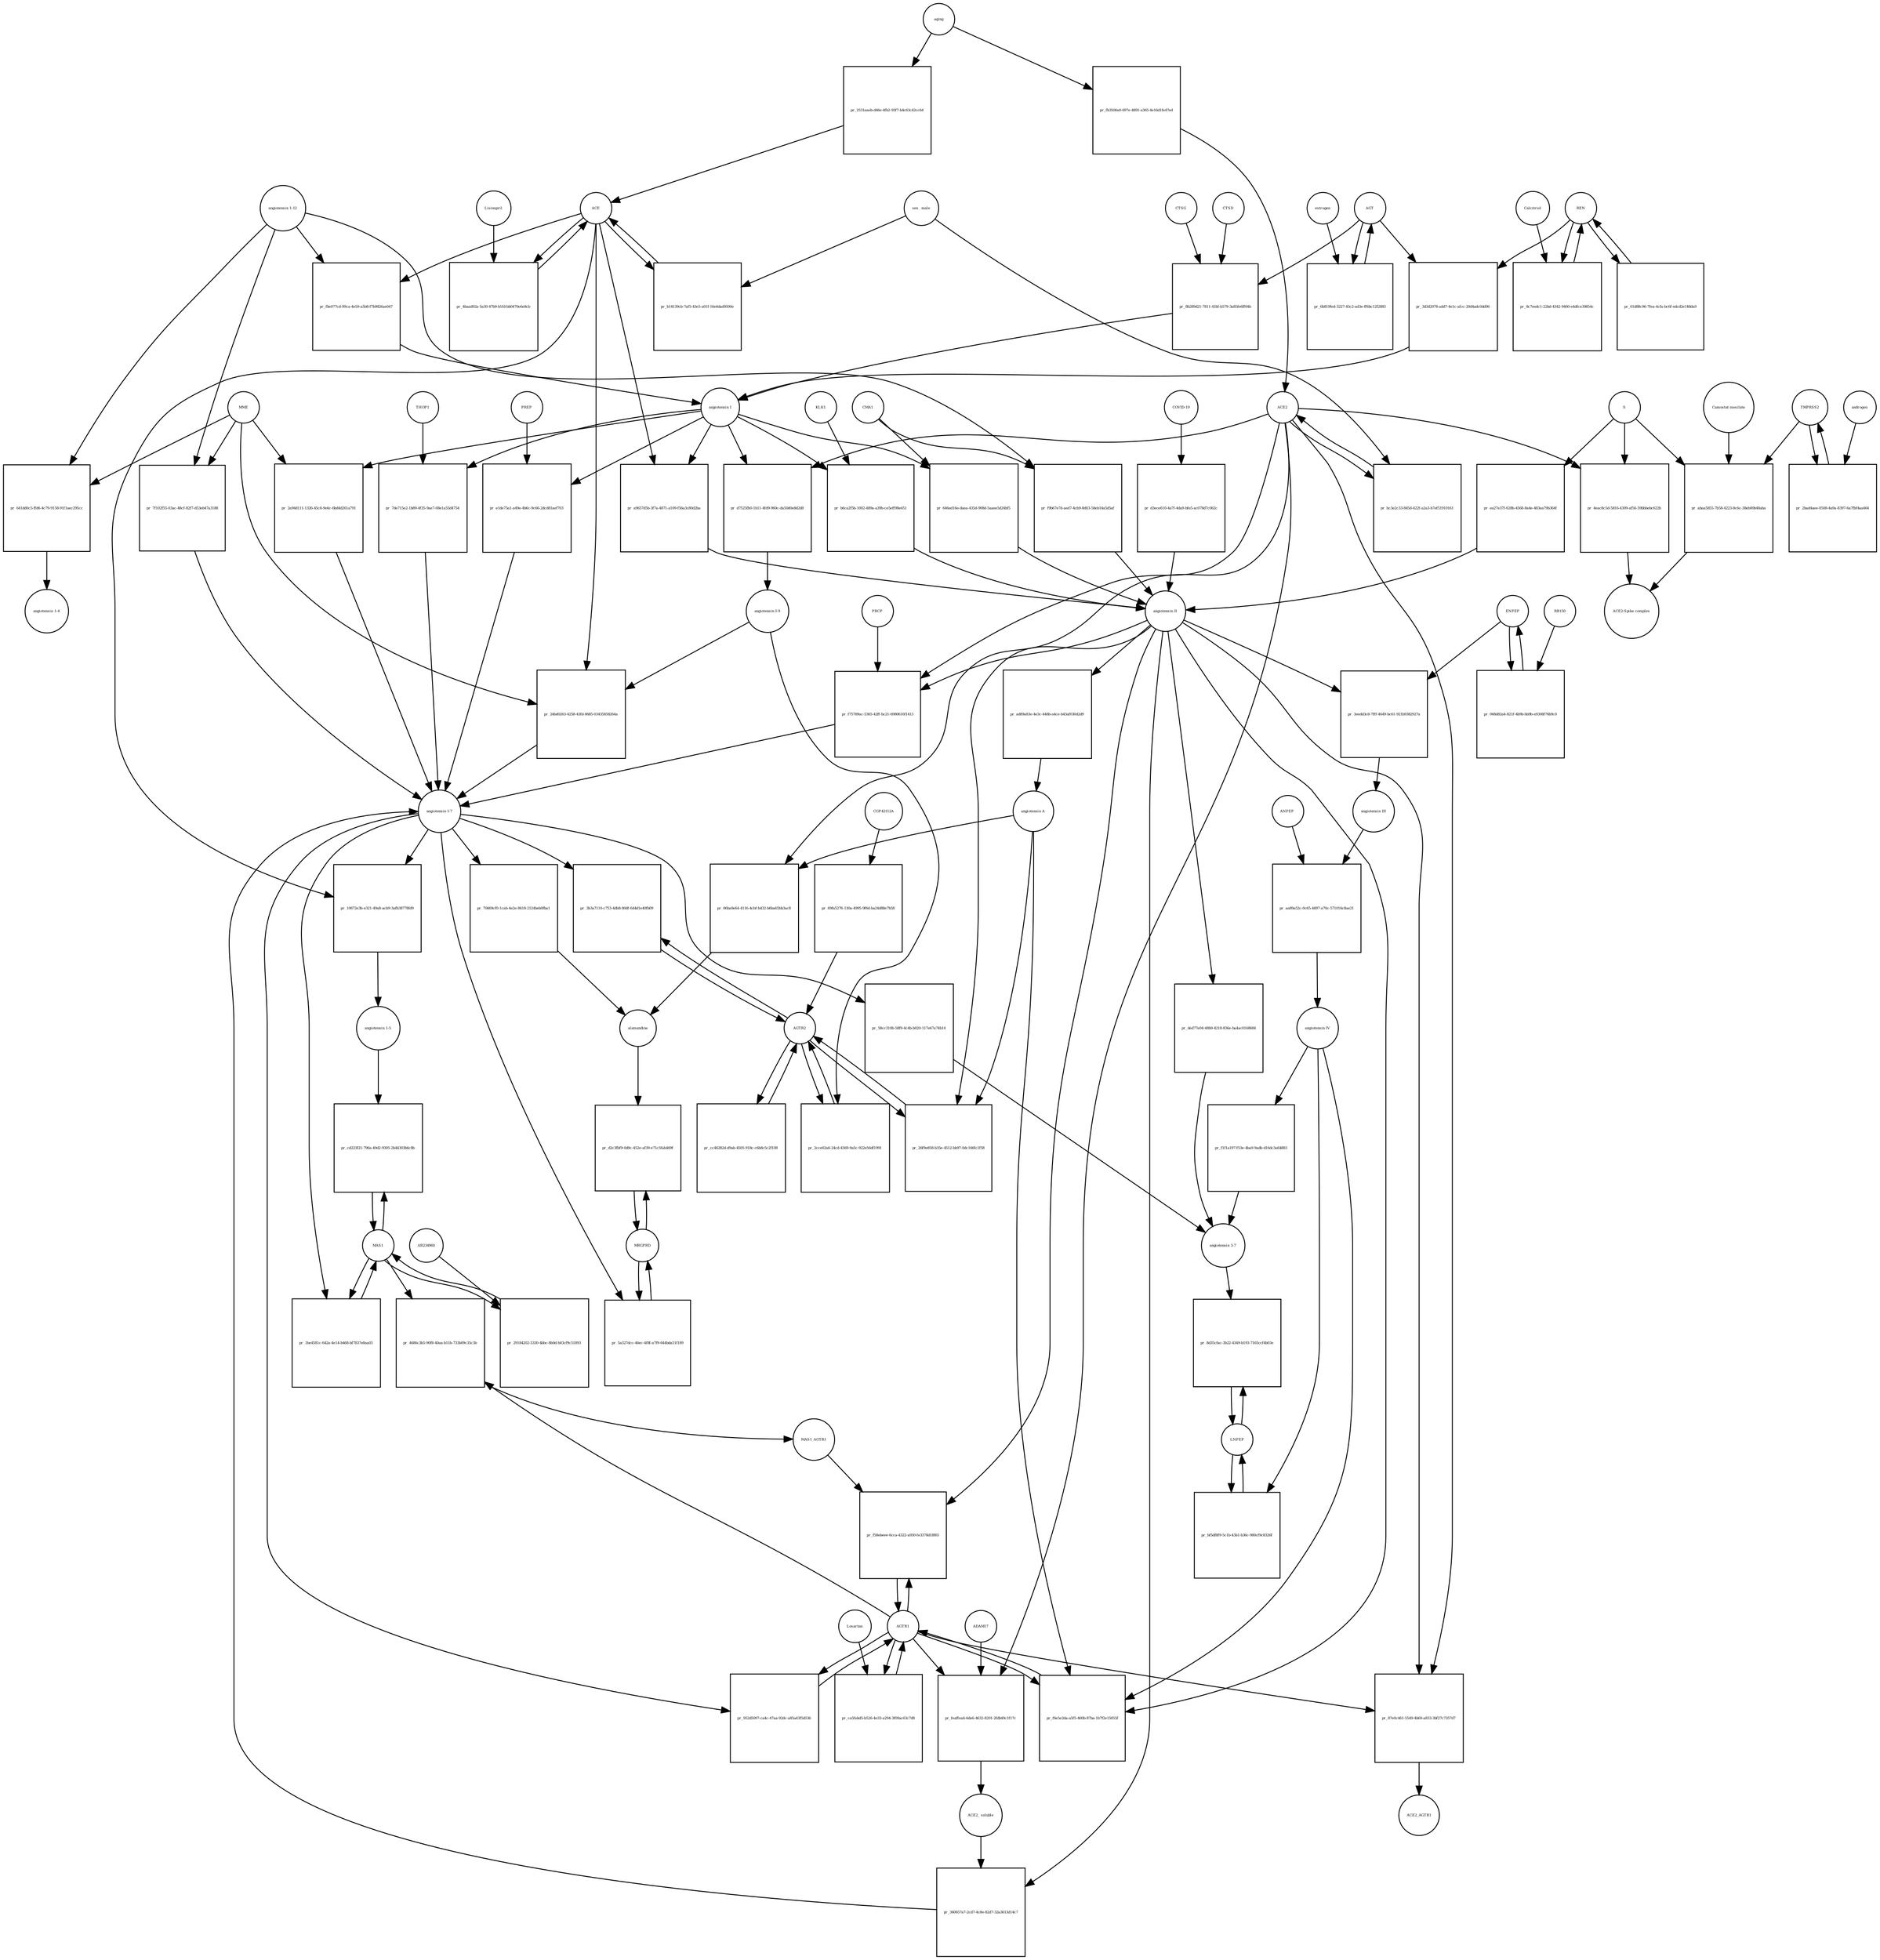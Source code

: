 strict digraph  {
"angiotensin I" [annotation="urn_miriam_obo.chebi_CHEBI%3A2718", bipartite=0, cls="simple chemical", fontsize=4, label="angiotensin I", shape=circle];
"pr_a9657d5b-3f7a-4871-a109-f56a3c80d2ba" [annotation="", bipartite=1, cls=process, fontsize=4, label="pr_a9657d5b-3f7a-4871-a109-f56a3c80d2ba", shape=square];
"angiotensin II" [annotation="urn_miriam_obo.chebi_CHEBI%3A2718", bipartite=0, cls="simple chemical", fontsize=4, label="angiotensin II", shape=circle];
ACE [annotation="urn_miriam_hgnc_HGNC%3A2707", bipartite=0, cls=macromolecule, fontsize=4, label=ACE, shape=circle];
"pr_d7525fb0-1b11-4fd9-960c-da50d0e8d2d8" [annotation="", bipartite=1, cls=process, fontsize=4, label="pr_d7525fb0-1b11-4fd9-960c-da50d0e8d2d8", shape=square];
"angiotensin I-9" [annotation="urn_miriam_obo.chebi_CHEBI%3A80128", bipartite=0, cls="simple chemical", fontsize=4, label="angiotensin I-9", shape=circle];
ACE2 [annotation="urn_miriam_hgnc_HGNC%3A13557", bipartite=0, cls=macromolecule, fontsize=4, label=ACE2, shape=circle];
"pr_24bd0263-4258-43fd-8685-03435858264a" [annotation="", bipartite=1, cls=process, fontsize=4, label="pr_24bd0263-4258-43fd-8685-03435858264a", shape=square];
"angiotensin I-7" [annotation="urn_miriam_obo.chebi_CHEBI%3A55438", bipartite=0, cls="simple chemical", fontsize=4, label="angiotensin I-7", shape=circle];
MME [annotation="urn_miriam_hgnc_HGNC%3A7154", bipartite=0, cls=macromolecule, fontsize=4, label=MME, shape=circle];
"pr_f75789ac-5365-42ff-bc21-6980616f1413" [annotation="", bipartite=1, cls=process, fontsize=4, label="pr_f75789ac-5365-42ff-bc21-6980616f1413", shape=square];
PRCP [annotation="urn_miriam_hgnc_HGNC%3A9344", bipartite=0, cls=macromolecule, fontsize=4, label=PRCP, shape=circle];
"pr_10672e3b-e321-49a8-acb9-3afb38778fd9" [annotation="", bipartite=1, cls=process, fontsize=4, label="pr_10672e3b-e321-49a8-acb9-3afb38778fd9", shape=square];
"angiotensin 1-5" [annotation="urn_miriam_obo.chebi_CHEBI%3A80129", bipartite=0, cls="simple chemical", fontsize=4, label="angiotensin 1-5", shape=circle];
REN [annotation="urn_miriam_hgnc_HGNC%3A9958", bipartite=0, cls=macromolecule, fontsize=4, label=REN, shape=circle];
"pr_8c7eedc1-22bd-4342-9460-e4dfce39854c" [annotation="", bipartite=1, cls="omitted process", fontsize=4, label="pr_8c7eedc1-22bd-4342-9460-e4dfce39854c", shape=square];
Calcitriol [annotation="urn_miriam_obo.chebi_CHEBI%3A17823", bipartite=0, cls="simple chemical", fontsize=4, label=Calcitriol, shape=circle];
AGT [annotation="urn_miriam_hgnc_HGNC%3A333", bipartite=0, cls=macromolecule, fontsize=4, label=AGT, shape=circle];
"pr_3d3d2078-add7-4e1c-afcc-20d4adc0dd96" [annotation="", bipartite=1, cls=process, fontsize=4, label="pr_3d3d2078-add7-4e1c-afcc-20d4adc0dd96", shape=square];
"pr_2a94d111-1326-45c8-9e6c-6bd4d261a791" [annotation="", bipartite=1, cls=process, fontsize=4, label="pr_2a94d111-1326-45c8-9e6c-6bd4d261a791", shape=square];
MAS1 [annotation="urn_miriam_hgnc_HGNC%3A6899", bipartite=0, cls=macromolecule, fontsize=4, label=MAS1, shape=circle];
"pr_cd223f21-796a-49d2-9305-2b44303b6c8b" [annotation="", bipartite=1, cls=process, fontsize=4, label="pr_cd223f21-796a-49d2-9305-2b44303b6c8b", shape=square];
"pr_70669cf0-1cab-4e2e-8618-2124beb0fba1" [annotation="", bipartite=1, cls=process, fontsize=4, label="pr_70669cf0-1cab-4e2e-8618-2124beb0fba1", shape=square];
alamandine [annotation="", bipartite=0, cls="simple chemical", fontsize=4, label=alamandine, shape=circle];
"pr_ad89a83e-4e3c-448b-a4ce-b43af030d2d9" [annotation="", bipartite=1, cls=process, fontsize=4, label="pr_ad89a83e-4e3c-448b-a4ce-b43af030d2d9", shape=square];
"angiotensin A" [annotation="urn_miriam_kegg.compound_C20970", bipartite=0, cls="simple chemical", fontsize=4, label="angiotensin A", shape=circle];
"pr_06ba0e64-4116-4cbf-b432-b6ba65bb3ac8" [annotation="", bipartite=1, cls=process, fontsize=4, label="pr_06ba0e64-4116-4cbf-b432-b6ba65bb3ac8", shape=square];
"pr_3eedd3c8-7fff-4649-bc61-921b9382927a" [annotation="", bipartite=1, cls=process, fontsize=4, label="pr_3eedd3c8-7fff-4649-bc61-921b9382927a", shape=square];
"angiotensin III" [annotation="urn_miriam_obo.chebi_CHEBI%3A89666", bipartite=0, cls="simple chemical", fontsize=4, label="angiotensin III", shape=circle];
ENPEP [annotation="", bipartite=0, cls=macromolecule, fontsize=4, label=ENPEP, shape=circle];
"pr_aa89a52c-0c65-4697-a70c-571016c8ae21" [annotation="", bipartite=1, cls=process, fontsize=4, label="pr_aa89a52c-0c65-4697-a70c-571016c8ae21", shape=square];
"angiotensin IV" [annotation="urn_miriam_pubmed_32333398|urn_miriam_obo.chebi_CHEBI%3A80127", bipartite=0, cls="simple chemical", fontsize=4, label="angiotensin IV", shape=circle];
"ANPEP " [annotation="urn_miriam_hgnc_HGNC%3A500", bipartite=0, cls=macromolecule, fontsize=4, label="ANPEP ", shape=circle];
CGP42112A [annotation="urn_miriam_obo.chebi_CHEBI%3A147302", bipartite=0, cls="simple chemical", fontsize=4, label=CGP42112A, shape=circle];
"pr_69fa5276-130a-4995-9f6d-ba24d88e7b58" [annotation="", bipartite=1, cls=process, fontsize=4, label="pr_69fa5276-130a-4995-9f6d-ba24d88e7b58", shape=square];
AGTR2 [annotation="urn_miriam_hgnc_HGNC%3A338", bipartite=0, cls=macromolecule, fontsize=4, label=AGTR2, shape=circle];
"pr_01d88c96-7fea-4cfa-bc6f-edcd2e148da9" [annotation="", bipartite=1, cls=process, fontsize=4, label="pr_01d88c96-7fea-4cfa-bc6f-edcd2e148da9", shape=square];
"pr_feaffea6-6de6-4632-8201-2fdb49c1f17c" [annotation="", bipartite=1, cls=process, fontsize=4, label="pr_feaffea6-6de6-4632-8201-2fdb49c1f17c", shape=square];
"ACE2_ soluble" [annotation="urn_miriam_hgnc.symbol_ACE2", bipartite=0, cls=macromolecule, fontsize=4, label="ACE2_ soluble", shape=circle];
ADAM17 [annotation="urn_miriam_hgnc_HGNC%3A195", bipartite=0, cls=macromolecule, fontsize=4, label=ADAM17, shape=circle];
AGTR1 [annotation="urn_miriam_hgnc_HGNC%3A336", bipartite=0, cls=macromolecule, fontsize=4, label=AGTR1, shape=circle];
"pr_26f9e858-b35e-4512-bb97-0dc166fc1f58" [annotation="", bipartite=1, cls=process, fontsize=4, label="pr_26f9e858-b35e-4512-bb97-0dc166fc1f58", shape=square];
"pr_fb3506a0-697e-4891-a365-4e16d1fe47ed" [annotation="", bipartite=1, cls=process, fontsize=4, label="pr_fb3506a0-697e-4891-a365-4e16d1fe47ed", shape=square];
aging [annotation="urn_miriam_obo.go_GO%3A0007568", bipartite=0, cls=phenotype, fontsize=4, label=aging, shape=circle];
MRGPRD [annotation="urn_miriam_hgnc_HGNC%3A29626", bipartite=0, cls=macromolecule, fontsize=4, label=MRGPRD, shape=circle];
"pr_d2c3fbf9-0d9c-452e-af39-e71c5fab469f" [annotation="", bipartite=1, cls=process, fontsize=4, label="pr_d2c3fbf9-0d9c-452e-af39-e71c5fab469f", shape=square];
"pr_360657a7-2cd7-4c8e-82d7-32a3613d14c7" [annotation="", bipartite=1, cls=process, fontsize=4, label="pr_360657a7-2cd7-4c8e-82d7-32a3613d14c7", shape=square];
"pr_2531aaeb-d46e-4fb2-93f7-b4c63c42cc64" [annotation="", bipartite=1, cls=process, fontsize=4, label="pr_2531aaeb-d46e-4fb2-93f7-b4c63c42cc64", shape=square];
"pr_bc3e2c33-845d-422f-a2a3-b7ef51910161" [annotation="", bipartite=1, cls=process, fontsize=4, label="pr_bc3e2c33-845d-422f-a2a3-b7ef51910161", shape=square];
"sex_ male" [annotation=urn_miriam_mesh_D008297, bipartite=0, cls=phenotype, fontsize=4, label="sex_ male", shape=circle];
"pr_ea27e37f-628b-4568-8a4e-483ea79b364f" [annotation="", bipartite=1, cls=process, fontsize=4, label="pr_ea27e37f-628b-4568-8a4e-483ea79b364f", shape=square];
S [annotation="urn_miriam_uniprot_P0DTC2|urn_miriam_uniprot_P59594", bipartite=0, cls=macromolecule, fontsize=4, label=S, shape=circle];
"pr_b14139cb-7af5-43e5-a01f-16e6dad9500e" [annotation="", bipartite=1, cls=process, fontsize=4, label="pr_b14139cb-7af5-43e5-a01f-16e6dad9500e", shape=square];
"pr_f6e5e2da-a5f5-460b-87ba-1b7f2e15055f" [annotation="", bipartite=1, cls=process, fontsize=4, label="pr_f6e5e2da-a5f5-460b-87ba-1b7f2e15055f", shape=square];
"pr_87e0c461-5549-4b69-a833-3bf27c7357d7" [annotation="", bipartite=1, cls=process, fontsize=4, label="pr_87e0c461-5549-4b69-a833-3bf27c7357d7", shape=square];
ACE2_AGTR1 [annotation=urn_miriam_pubmed_25225202, bipartite=0, cls=complex, fontsize=4, label=ACE2_AGTR1, shape=circle];
"pr_4eac8c5d-5816-4309-af56-59bbbebc622b" [annotation="", bipartite=1, cls=process, fontsize=4, label="pr_4eac8c5d-5816-4309-af56-59bbbebc622b", shape=square];
"ACE2-Spike complex" [annotation=urn_miriam_pubmed_32275855, bipartite=0, cls=complex, fontsize=4, label="ACE2-Spike complex", shape=circle];
"pr_d3ece610-4a7f-4da9-bfe5-ac078d7c062c" [annotation="", bipartite=1, cls=process, fontsize=4, label="pr_d3ece610-4a7f-4da9-bfe5-ac078d7c062c", shape=square];
"COVID-19" [annotation="urn_miriam_taxonomy_2697049|urn_miriam_mesh_C000657245", bipartite=0, cls=phenotype, fontsize=4, label="COVID-19", shape=circle];
"angiotensin 1-12" [annotation=urn_miriam_pubmed_27465904, bipartite=0, cls="simple chemical", fontsize=4, label="angiotensin 1-12", shape=circle];
"pr_f9b67e7d-aed7-4cb9-8d03-58eb14a5d5af" [annotation="", bipartite=1, cls=process, fontsize=4, label="pr_f9b67e7d-aed7-4cb9-8d03-58eb14a5d5af", shape=square];
CMA1 [annotation="urn_miriam_hgnc_HGNC%3A2097", bipartite=0, cls=macromolecule, fontsize=4, label=CMA1, shape=circle];
TMPRSS2 [annotation="urn_miriam_hgnc_HGNC%3A11876", bipartite=0, cls=macromolecule, fontsize=4, label=TMPRSS2, shape=circle];
"pr_2bad4aee-0508-4a9a-8397-6a7fbf4aa464" [annotation="", bipartite=1, cls="omitted process", fontsize=4, label="pr_2bad4aee-0508-4a9a-8397-6a7fbf4aa464", shape=square];
androgen [annotation="urn_miriam_obo.chebi_CHEBI%3A50113", bipartite=0, cls="simple chemical", fontsize=4, label=androgen, shape=circle];
"pr_6b819fed-3227-45c2-ad3e-ff6bc12f2883" [annotation="", bipartite=1, cls="omitted process", fontsize=4, label="pr_6b819fed-3227-45c2-ad3e-ff6bc12f2883", shape=square];
estrogen [annotation="urn_miriam_obo.chebi_CHEBI%3A50114", bipartite=0, cls="simple chemical", fontsize=4, label=estrogen, shape=circle];
"pr_641dd0c5-ffd6-4c79-9158-91f1aec295cc" [annotation="", bipartite=1, cls=process, fontsize=4, label="pr_641dd0c5-ffd6-4c79-9158-91f1aec295cc", shape=square];
"angiotensin 1-4" [annotation=urn_miriam_pubmed_22490446, bipartite=0, cls="simple chemical", fontsize=4, label="angiotensin 1-4", shape=circle];
"pr_4686c3b5-90f8-40aa-b11b-733b09c35c3b" [annotation="", bipartite=1, cls=process, fontsize=4, label="pr_4686c3b5-90f8-40aa-b11b-733b09c35c3b", shape=square];
MAS1_AGTR1 [annotation=urn_miriam_pubmed_15809376, bipartite=0, cls=complex, fontsize=4, label=MAS1_AGTR1, shape=circle];
"pr_f58ebeee-6cca-4322-a930-fe3378d18f65" [annotation="", bipartite=1, cls=process, fontsize=4, label="pr_f58ebeee-6cca-4322-a930-fe3378d18f65", shape=square];
"pr_4baad92a-5a30-47b9-b1fd-bb0470e6e8cb" [annotation="", bipartite=1, cls=process, fontsize=4, label="pr_4baad92a-5a30-47b9-b1fd-bb0470e6e8cb", shape=square];
Lisinopril [annotation="urn_miriam_obo.chebi_CHEBI%3A43755", bipartite=0, cls="simple chemical", fontsize=4, label=Lisinopril, shape=circle];
"pr_fbe077cd-99ca-4e59-a5b8-f7b9826ae047" [annotation="", bipartite=1, cls=process, fontsize=4, label="pr_fbe077cd-99ca-4e59-a5b8-f7b9826ae047", shape=square];
LNPEP [annotation="urn_miriam_hgnc_HGNC%3A6656", bipartite=0, cls=macromolecule, fontsize=4, label=LNPEP, shape=circle];
"pr_bf5df8f9-5c1b-43b1-b36c-980cf9c8326f" [annotation="", bipartite=1, cls=process, fontsize=4, label="pr_bf5df8f9-5c1b-43b1-b36c-980cf9c8326f", shape=square];
"pr_7f102f55-03ac-48cf-82f7-d53eb47a3188" [annotation="", bipartite=1, cls=process, fontsize=4, label="pr_7f102f55-03ac-48cf-82f7-d53eb47a3188", shape=square];
"pr_29184202-5330-4bbc-8b0d-b03cf9c51893" [annotation="", bipartite=1, cls=process, fontsize=4, label="pr_29184202-5330-4bbc-8b0d-b03cf9c51893", shape=square];
AR234960 [annotation="urn_miriam_pubchem.compound_146025955", bipartite=0, cls="simple chemical", fontsize=4, label=AR234960, shape=circle];
"pr_068d82a4-821f-4b9b-bb9b-e9308f76b9c0" [annotation="", bipartite=1, cls=process, fontsize=4, label="pr_068d82a4-821f-4b9b-bb9b-e9308f76b9c0", shape=square];
RB150 [annotation="", bipartite=0, cls="simple chemical", fontsize=4, label=RB150, shape=circle];
"pr_8b289d21-7811-41bf-b579-3a85fe6ff64b" [annotation="", bipartite=1, cls=process, fontsize=4, label="pr_8b289d21-7811-41bf-b579-3a85fe6ff64b", shape=square];
CTSD [annotation="urn_miriam_hgnc_HGNC%3A2529", bipartite=0, cls=macromolecule, fontsize=4, label=CTSD, shape=circle];
CTSG [annotation="urn_miriam_hgnc_HGNC%3A2532", bipartite=0, cls=macromolecule, fontsize=4, label=CTSG, shape=circle];
"pr_646ed16e-daea-435d-908d-5aaee5d24bf5" [annotation="", bipartite=1, cls=process, fontsize=4, label="pr_646ed16e-daea-435d-908d-5aaee5d24bf5", shape=square];
"pr_b6ca2f5b-1002-489a-a39b-ce5eff98e451" [annotation="", bipartite=1, cls=process, fontsize=4, label="pr_b6ca2f5b-1002-489a-a39b-ce5eff98e451", shape=square];
KLK1 [annotation="urn_miriam_hgnc_HGNC%3A6357|urn_miriam_pubmed_6555043", bipartite=0, cls=macromolecule, fontsize=4, label=KLK1, shape=circle];
"pr_7de715e2-1b89-4f35-9ae7-08e1a55d4754" [annotation="", bipartite=1, cls=process, fontsize=4, label="pr_7de715e2-1b89-4f35-9ae7-08e1a55d4754", shape=square];
THOP1 [annotation="urn_miriam_hgnc_HGNC%3A11793", bipartite=0, cls=macromolecule, fontsize=4, label=THOP1, shape=circle];
"pr_e1de75a1-a49e-4b6c-9c66-2dcd81aef703" [annotation="", bipartite=1, cls=process, fontsize=4, label="pr_e1de75a1-a49e-4b6c-9c66-2dcd81aef703", shape=square];
PREP [annotation="urn_miriam_hgnc_HGNC%3A9358", bipartite=0, cls=macromolecule, fontsize=4, label=PREP, shape=circle];
"pr_ca5fabd5-b526-4e33-a294-3f09ac63c7d8" [annotation="", bipartite=1, cls=process, fontsize=4, label="pr_ca5fabd5-b526-4e33-a294-3f09ac63c7d8", shape=square];
Losartan [annotation="urn_miriam_obo.chebi_CHEBI%3A6541", bipartite=0, cls="simple chemical", fontsize=4, label=Losartan, shape=circle];
"pr_952d5097-ca4c-47aa-92dc-a85a43f5d536" [annotation="", bipartite=1, cls=process, fontsize=4, label="pr_952d5097-ca4c-47aa-92dc-a85a43f5d536", shape=square];
"pr_cc46282d-d9ab-4505-918c-c6b8c5c2f108" [annotation="", bipartite=1, cls=process, fontsize=4, label="pr_cc46282d-d9ab-4505-918c-c6b8c5c2f108", shape=square];
"pr_3b3a7110-c753-4db8-80df-644d1e40fb09" [annotation="", bipartite=1, cls=process, fontsize=4, label="pr_3b3a7110-c753-4db8-80df-644d1e40fb09", shape=square];
"pr_2cce02a6-24cd-4569-9a5c-922e56df1991" [annotation="", bipartite=1, cls=process, fontsize=4, label="pr_2cce02a6-24cd-4569-9a5c-922e56df1991", shape=square];
"pr_1be4581c-642a-4e14-b468-bf7837e8aa03" [annotation="", bipartite=1, cls=process, fontsize=4, label="pr_1be4581c-642a-4e14-b468-bf7837e8aa03", shape=square];
"pr_5a327dcc-46ec-4f8f-a7f9-644bda51f189" [annotation="", bipartite=1, cls=process, fontsize=4, label="pr_5a327dcc-46ec-4f8f-a7f9-644bda51f189", shape=square];
"pr_58cc310b-58f9-4c4b-b020-117e67a74b14" [annotation="", bipartite=1, cls=process, fontsize=4, label="pr_58cc310b-58f9-4c4b-b020-117e67a74b14", shape=square];
"angiotensin 3-7" [annotation=urn_miriam_pubmed_30934934, bipartite=0, cls="simple chemical", fontsize=4, label="angiotensin 3-7", shape=circle];
"pr_ded77e04-48b9-4218-836e-ba4ac0168684" [annotation="", bipartite=1, cls=process, fontsize=4, label="pr_ded77e04-48b9-4218-836e-ba4ac0168684", shape=square];
"pr_f1f1a197-f53e-4ba9-9adb-d16dc3a64883" [annotation="", bipartite=1, cls=process, fontsize=4, label="pr_f1f1a197-f53e-4ba9-9adb-d16dc3a64883", shape=square];
"pr_abaa5855-7b58-4223-8c6c-38eb00b48aba" [annotation="", bipartite=1, cls="omitted process", fontsize=4, label="pr_abaa5855-7b58-4223-8c6c-38eb00b48aba", shape=square];
"Camostat mesilate" [annotation="urn_miriam_obo.chebi_CHEBI%3A135632", bipartite=0, cls="simple chemical", fontsize=4, label="Camostat mesilate", shape=circle];
"pr_8d35cfac-3b22-4349-b193-7165ccf4b03e" [annotation="", bipartite=1, cls=process, fontsize=4, label="pr_8d35cfac-3b22-4349-b193-7165ccf4b03e", shape=square];
"angiotensin I" -> "pr_a9657d5b-3f7a-4871-a109-f56a3c80d2ba"  [annotation="", interaction_type=consumption];
"angiotensin I" -> "pr_d7525fb0-1b11-4fd9-960c-da50d0e8d2d8"  [annotation="", interaction_type=consumption];
"angiotensin I" -> "pr_2a94d111-1326-45c8-9e6c-6bd4d261a791"  [annotation="", interaction_type=consumption];
"angiotensin I" -> "pr_646ed16e-daea-435d-908d-5aaee5d24bf5"  [annotation="", interaction_type=consumption];
"angiotensin I" -> "pr_b6ca2f5b-1002-489a-a39b-ce5eff98e451"  [annotation="", interaction_type=consumption];
"angiotensin I" -> "pr_7de715e2-1b89-4f35-9ae7-08e1a55d4754"  [annotation="", interaction_type=consumption];
"angiotensin I" -> "pr_e1de75a1-a49e-4b6c-9c66-2dcd81aef703"  [annotation="", interaction_type=consumption];
"pr_a9657d5b-3f7a-4871-a109-f56a3c80d2ba" -> "angiotensin II"  [annotation="", interaction_type=production];
"angiotensin II" -> "pr_f75789ac-5365-42ff-bc21-6980616f1413"  [annotation="", interaction_type=consumption];
"angiotensin II" -> "pr_ad89a83e-4e3c-448b-a4ce-b43af030d2d9"  [annotation="", interaction_type=consumption];
"angiotensin II" -> "pr_3eedd3c8-7fff-4649-bc61-921b9382927a"  [annotation="", interaction_type=consumption];
"angiotensin II" -> "pr_26f9e858-b35e-4512-bb97-0dc166fc1f58"  [annotation="urn_miriam_pubmed_17630322|urn_miriam_taxonomy_9606|urn_miriam_pubmed_17138938", interaction_type=stimulation];
"angiotensin II" -> "pr_360657a7-2cd7-4c8e-82d7-32a3613d14c7"  [annotation="", interaction_type=consumption];
"angiotensin II" -> "pr_f6e5e2da-a5f5-460b-87ba-1b7f2e15055f"  [annotation="urn_miriam_pubmed_17630322|urn_miriam_taxonomy_40674|urn_miriam_pubmed_26497614|urn_miriam_pubmed_32333398|urn_miriam_pubmed_17138938", interaction_type=stimulation];
"angiotensin II" -> "pr_87e0c461-5549-4b69-a833-3bf27c7357d7"  [annotation="urn_miriam_pubmed_25225202|urn_miriam_taxonomy_40674", interaction_type=inhibition];
"angiotensin II" -> "pr_f58ebeee-6cca-4322-a930-fe3378d18f65"  [annotation="urn_miriam_pubmed_15809376|urn_miriam_taxonomy_40674", interaction_type=stimulation];
"angiotensin II" -> "pr_ded77e04-48b9-4218-836e-ba4ac0168684"  [annotation="", interaction_type=consumption];
ACE -> "pr_a9657d5b-3f7a-4871-a109-f56a3c80d2ba"  [annotation="urn_miriam_taxonomy_9606|urn_miriam_pubmed_190881|urn_miriam_pubmed_10969042", interaction_type=catalysis];
ACE -> "pr_24bd0263-4258-43fd-8685-03435858264a"  [annotation="urn_miriam_pubmed_15283675|urn_miriam_taxonomy_9606", interaction_type=catalysis];
ACE -> "pr_10672e3b-e321-49a8-acb9-3afb38778fd9"  [annotation="urn_miriam_pubmed_10969042|urn_miriam_taxonomy_9606", interaction_type=catalysis];
ACE -> "pr_b14139cb-7af5-43e5-a01f-16e6dad9500e"  [annotation="", interaction_type=consumption];
ACE -> "pr_4baad92a-5a30-47b9-b1fd-bb0470e6e8cb"  [annotation="", interaction_type=consumption];
ACE -> "pr_fbe077cd-99ca-4e59-a5b8-f7b9826ae047"  [annotation="urn_miriam_pubmed_22490446|urn_miriam_taxonomy_10116", interaction_type=catalysis];
"pr_d7525fb0-1b11-4fd9-960c-da50d0e8d2d8" -> "angiotensin I-9"  [annotation="", interaction_type=production];
"angiotensin I-9" -> "pr_24bd0263-4258-43fd-8685-03435858264a"  [annotation="", interaction_type=consumption];
"angiotensin I-9" -> "pr_2cce02a6-24cd-4569-9a5c-922e56df1991"  [annotation="urn_miriam_pubmed_30048754|urn_miriam_taxonomy_10116", interaction_type=stimulation];
ACE2 -> "pr_d7525fb0-1b11-4fd9-960c-da50d0e8d2d8"  [annotation="urn_miriam_pubmed_10969042|urn_miriam_taxonomy_9606", interaction_type=catalysis];
ACE2 -> "pr_f75789ac-5365-42ff-bc21-6980616f1413"  [annotation="urn_miriam_taxonomy_10090|urn_miriam_pubmed_23392115", interaction_type=catalysis];
ACE2 -> "pr_06ba0e64-4116-4cbf-b432-b6ba65bb3ac8"  [annotation="urn_miriam_pubmed_23446738|urn_miriam_taxonomy_9606", interaction_type=catalysis];
ACE2 -> "pr_feaffea6-6de6-4632-8201-2fdb49c1f17c"  [annotation="", interaction_type=consumption];
ACE2 -> "pr_bc3e2c33-845d-422f-a2a3-b7ef51910161"  [annotation="", interaction_type=consumption];
ACE2 -> "pr_87e0c461-5549-4b69-a833-3bf27c7357d7"  [annotation="", interaction_type=consumption];
ACE2 -> "pr_4eac8c5d-5816-4309-af56-59bbbebc622b"  [annotation="", interaction_type=consumption];
"pr_24bd0263-4258-43fd-8685-03435858264a" -> "angiotensin I-7"  [annotation="", interaction_type=production];
"angiotensin I-7" -> "pr_10672e3b-e321-49a8-acb9-3afb38778fd9"  [annotation="", interaction_type=consumption];
"angiotensin I-7" -> "pr_70669cf0-1cab-4e2e-8618-2124beb0fba1"  [annotation="", interaction_type=consumption];
"angiotensin I-7" -> "pr_952d5097-ca4c-47aa-92dc-a85a43f5d536"  [annotation="urn_miriam_pubmed_29928987|urn_miriam_taxonomy_9606", interaction_type=inhibition];
"angiotensin I-7" -> "pr_3b3a7110-c753-4db8-80df-644d1e40fb09"  [annotation="urn_miriam_pubmed_15767466|urn_miriam_taxonomy_10116", interaction_type=stimulation];
"angiotensin I-7" -> "pr_1be4581c-642a-4e14-b468-bf7837e8aa03"  [annotation="urn_miriam_pubmed_27217404|urn_miriam_taxonomy_9606", interaction_type=stimulation];
"angiotensin I-7" -> "pr_5a327dcc-46ec-4f8f-a7f9-644bda51f189"  [annotation="urn_miriam_pubmed_27217404|urn_miriam_taxonomy_9606", interaction_type=stimulation];
"angiotensin I-7" -> "pr_58cc310b-58f9-4c4b-b020-117e67a74b14"  [annotation="", interaction_type=consumption];
MME -> "pr_24bd0263-4258-43fd-8685-03435858264a"  [annotation="urn_miriam_pubmed_15283675|urn_miriam_taxonomy_9606", interaction_type=catalysis];
MME -> "pr_2a94d111-1326-45c8-9e6c-6bd4d261a791"  [annotation="urn_miriam_taxonomy_9606|urn_miriam_pubmed_15283675", interaction_type=catalysis];
MME -> "pr_641dd0c5-ffd6-4c79-9158-91f1aec295cc"  [annotation="urn_miriam_pubmed_22490446|urn_miriam_taxonomy_10116", interaction_type=catalysis];
MME -> "pr_7f102f55-03ac-48cf-82f7-d53eb47a3188"  [annotation="urn_miriam_pubmed_22490446|urn_miriam_taxonomy_10116", interaction_type=catalysis];
"pr_f75789ac-5365-42ff-bc21-6980616f1413" -> "angiotensin I-7"  [annotation="", interaction_type=production];
PRCP -> "pr_f75789ac-5365-42ff-bc21-6980616f1413"  [annotation="urn_miriam_taxonomy_10090|urn_miriam_pubmed_23392115", interaction_type=catalysis];
"pr_10672e3b-e321-49a8-acb9-3afb38778fd9" -> "angiotensin 1-5"  [annotation="", interaction_type=production];
"angiotensin 1-5" -> "pr_cd223f21-796a-49d2-9305-2b44303b6c8b"  [annotation="urn_miriam_pubmed_27660028|urn_miriam_taxonomy_10116|urn_miriam_taxonomy_9606|urn_miriam_pubmed_27217404", interaction_type=stimulation];
REN -> "pr_8c7eedc1-22bd-4342-9460-e4dfce39854c"  [annotation="", interaction_type=consumption];
REN -> "pr_3d3d2078-add7-4e1c-afcc-20d4adc0dd96"  [annotation="urn_miriam_pubmed_10585461|urn_miriam_pubmed_30934934|urn_miriam_pubmed_6172448|urn_miriam_taxonomy_9606", interaction_type=catalysis];
REN -> "pr_01d88c96-7fea-4cfa-bc6f-edcd2e148da9"  [annotation="", interaction_type=consumption];
"pr_8c7eedc1-22bd-4342-9460-e4dfce39854c" -> REN  [annotation="", interaction_type=production];
Calcitriol -> "pr_8c7eedc1-22bd-4342-9460-e4dfce39854c"  [annotation="", interaction_type=inhibition];
AGT -> "pr_3d3d2078-add7-4e1c-afcc-20d4adc0dd96"  [annotation="", interaction_type=consumption];
AGT -> "pr_6b819fed-3227-45c2-ad3e-ff6bc12f2883"  [annotation="", interaction_type=consumption];
AGT -> "pr_8b289d21-7811-41bf-b579-3a85fe6ff64b"  [annotation="", interaction_type=consumption];
"pr_3d3d2078-add7-4e1c-afcc-20d4adc0dd96" -> "angiotensin I"  [annotation="", interaction_type=production];
"pr_2a94d111-1326-45c8-9e6c-6bd4d261a791" -> "angiotensin I-7"  [annotation="", interaction_type=production];
MAS1 -> "pr_cd223f21-796a-49d2-9305-2b44303b6c8b"  [annotation="", interaction_type=consumption];
MAS1 -> "pr_4686c3b5-90f8-40aa-b11b-733b09c35c3b"  [annotation="", interaction_type=consumption];
MAS1 -> "pr_29184202-5330-4bbc-8b0d-b03cf9c51893"  [annotation="", interaction_type=consumption];
MAS1 -> "pr_1be4581c-642a-4e14-b468-bf7837e8aa03"  [annotation="", interaction_type=consumption];
"pr_cd223f21-796a-49d2-9305-2b44303b6c8b" -> MAS1  [annotation="", interaction_type=production];
"pr_70669cf0-1cab-4e2e-8618-2124beb0fba1" -> alamandine  [annotation="", interaction_type=production];
alamandine -> "pr_d2c3fbf9-0d9c-452e-af39-e71c5fab469f"  [annotation="urn_miriam_pubmed_23446738|urn_miriam_taxonomy_9606", interaction_type=stimulation];
"pr_ad89a83e-4e3c-448b-a4ce-b43af030d2d9" -> "angiotensin A"  [annotation="", interaction_type=production];
"angiotensin A" -> "pr_06ba0e64-4116-4cbf-b432-b6ba65bb3ac8"  [annotation="", interaction_type=consumption];
"angiotensin A" -> "pr_26f9e858-b35e-4512-bb97-0dc166fc1f58"  [annotation="urn_miriam_pubmed_17630322|urn_miriam_taxonomy_9606|urn_miriam_pubmed_17138938", interaction_type=stimulation];
"angiotensin A" -> "pr_f6e5e2da-a5f5-460b-87ba-1b7f2e15055f"  [annotation="urn_miriam_pubmed_17630322|urn_miriam_taxonomy_40674|urn_miriam_pubmed_26497614|urn_miriam_pubmed_32333398|urn_miriam_pubmed_17138938", interaction_type=stimulation];
"pr_06ba0e64-4116-4cbf-b432-b6ba65bb3ac8" -> alamandine  [annotation="", interaction_type=production];
"pr_3eedd3c8-7fff-4649-bc61-921b9382927a" -> "angiotensin III"  [annotation="", interaction_type=production];
"angiotensin III" -> "pr_aa89a52c-0c65-4697-a70c-571016c8ae21"  [annotation="", interaction_type=consumption];
ENPEP -> "pr_3eedd3c8-7fff-4649-bc61-921b9382927a"  [annotation="urn_miriam_pubmed_8876246|urn_miriam_taxonomy_10090", interaction_type=catalysis];
ENPEP -> "pr_068d82a4-821f-4b9b-bb9b-e9308f76b9c0"  [annotation="", interaction_type=consumption];
"pr_aa89a52c-0c65-4697-a70c-571016c8ae21" -> "angiotensin IV"  [annotation="", interaction_type=production];
"angiotensin IV" -> "pr_f6e5e2da-a5f5-460b-87ba-1b7f2e15055f"  [annotation="urn_miriam_pubmed_17630322|urn_miriam_taxonomy_40674|urn_miriam_pubmed_26497614|urn_miriam_pubmed_32333398|urn_miriam_pubmed_17138938", interaction_type=stimulation];
"angiotensin IV" -> "pr_bf5df8f9-5c1b-43b1-b36c-980cf9c8326f"  [annotation="urn_miriam_pubmed_11707427|urn_miriam_taxonomy_10090", interaction_type=stimulation];
"angiotensin IV" -> "pr_f1f1a197-f53e-4ba9-9adb-d16dc3a64883"  [annotation="", interaction_type=consumption];
"ANPEP " -> "pr_aa89a52c-0c65-4697-a70c-571016c8ae21"  [annotation="urn_miriam_pubmed_8876246|urn_miriam_taxonomy_10090", interaction_type=catalysis];
CGP42112A -> "pr_69fa5276-130a-4995-9f6d-ba24d88e7b58"  [annotation="", interaction_type=consumption];
"pr_69fa5276-130a-4995-9f6d-ba24d88e7b58" -> AGTR2  [annotation="", interaction_type=production];
AGTR2 -> "pr_26f9e858-b35e-4512-bb97-0dc166fc1f58"  [annotation="", interaction_type=consumption];
AGTR2 -> "pr_cc46282d-d9ab-4505-918c-c6b8c5c2f108"  [annotation="", interaction_type=consumption];
AGTR2 -> "pr_3b3a7110-c753-4db8-80df-644d1e40fb09"  [annotation="", interaction_type=consumption];
AGTR2 -> "pr_2cce02a6-24cd-4569-9a5c-922e56df1991"  [annotation="", interaction_type=consumption];
"pr_01d88c96-7fea-4cfa-bc6f-edcd2e148da9" -> REN  [annotation="", interaction_type=production];
"pr_feaffea6-6de6-4632-8201-2fdb49c1f17c" -> "ACE2_ soluble"  [annotation="", interaction_type=production];
"ACE2_ soluble" -> "pr_360657a7-2cd7-4c8e-82d7-32a3613d14c7"  [annotation="urn_miriam_pubmed_28512108|urn_miriam_taxonomy_9606", interaction_type=stimulation];
ADAM17 -> "pr_feaffea6-6de6-4632-8201-2fdb49c1f17c"  [annotation="urn_miriam_pubmed_24227843|urn_miriam_taxonomy_9606|urn_miriam_pubmed_32333398|urn_miriam_pubmed_28512108", interaction_type=catalysis];
AGTR1 -> "pr_feaffea6-6de6-4632-8201-2fdb49c1f17c"  [annotation="urn_miriam_pubmed_24227843|urn_miriam_taxonomy_9606|urn_miriam_pubmed_32333398|urn_miriam_pubmed_28512108", interaction_type=stimulation];
AGTR1 -> "pr_f6e5e2da-a5f5-460b-87ba-1b7f2e15055f"  [annotation="", interaction_type=consumption];
AGTR1 -> "pr_87e0c461-5549-4b69-a833-3bf27c7357d7"  [annotation="", interaction_type=consumption];
AGTR1 -> "pr_4686c3b5-90f8-40aa-b11b-733b09c35c3b"  [annotation="", interaction_type=consumption];
AGTR1 -> "pr_f58ebeee-6cca-4322-a930-fe3378d18f65"  [annotation="", interaction_type=consumption];
AGTR1 -> "pr_ca5fabd5-b526-4e33-a294-3f09ac63c7d8"  [annotation="", interaction_type=consumption];
AGTR1 -> "pr_952d5097-ca4c-47aa-92dc-a85a43f5d536"  [annotation="", interaction_type=consumption];
"pr_26f9e858-b35e-4512-bb97-0dc166fc1f58" -> AGTR2  [annotation="", interaction_type=production];
"pr_fb3506a0-697e-4891-a365-4e16d1fe47ed" -> ACE2  [annotation="", interaction_type=production];
aging -> "pr_fb3506a0-697e-4891-a365-4e16d1fe47ed"  [annotation="urn_miriam_pubmed_20689271|urn_miriam_taxonomy_10116", interaction_type=inhibition];
aging -> "pr_2531aaeb-d46e-4fb2-93f7-b4c63c42cc64"  [annotation="urn_miriam_pubmed_20689271|urn_miriam_taxonomy_10116", interaction_type=stimulation];
MRGPRD -> "pr_d2c3fbf9-0d9c-452e-af39-e71c5fab469f"  [annotation="", interaction_type=consumption];
MRGPRD -> "pr_5a327dcc-46ec-4f8f-a7f9-644bda51f189"  [annotation="", interaction_type=consumption];
"pr_d2c3fbf9-0d9c-452e-af39-e71c5fab469f" -> MRGPRD  [annotation="", interaction_type=production];
"pr_360657a7-2cd7-4c8e-82d7-32a3613d14c7" -> "angiotensin I-7"  [annotation="", interaction_type=production];
"pr_2531aaeb-d46e-4fb2-93f7-b4c63c42cc64" -> ACE  [annotation="", interaction_type=production];
"pr_bc3e2c33-845d-422f-a2a3-b7ef51910161" -> ACE2  [annotation="", interaction_type=production];
"sex_ male" -> "pr_bc3e2c33-845d-422f-a2a3-b7ef51910161"  [annotation="urn_miriam_pubmed_26171856|urn_miriam_taxonomy_10116", interaction_type=stimulation];
"sex_ male" -> "pr_b14139cb-7af5-43e5-a01f-16e6dad9500e"  [annotation="urn_miriam_pubmed_26171856|urn_miriam_taxonomy_10116", interaction_type=stimulation];
"pr_ea27e37f-628b-4568-8a4e-483ea79b364f" -> "angiotensin II"  [annotation="", interaction_type=production];
S -> "pr_ea27e37f-628b-4568-8a4e-483ea79b364f"  [annotation="urn_miriam_pubmed_16007097|urn_miriam_taxonomy_10090", interaction_type=stimulation];
S -> "pr_4eac8c5d-5816-4309-af56-59bbbebc622b"  [annotation="", interaction_type=consumption];
S -> "pr_abaa5855-7b58-4223-8c6c-38eb00b48aba"  [annotation="", interaction_type=consumption];
"pr_b14139cb-7af5-43e5-a01f-16e6dad9500e" -> ACE  [annotation="", interaction_type=production];
"pr_f6e5e2da-a5f5-460b-87ba-1b7f2e15055f" -> AGTR1  [annotation="", interaction_type=production];
"pr_87e0c461-5549-4b69-a833-3bf27c7357d7" -> ACE2_AGTR1  [annotation="", interaction_type=production];
"pr_4eac8c5d-5816-4309-af56-59bbbebc622b" -> "ACE2-Spike complex"  [annotation="", interaction_type=production];
"pr_d3ece610-4a7f-4da9-bfe5-ac078d7c062c" -> "angiotensin II"  [annotation="", interaction_type=production];
"COVID-19" -> "pr_d3ece610-4a7f-4da9-bfe5-ac078d7c062c"  [annotation="urn_miriam_pubmed_32048163|urn_miriam_taxonomy_9606", interaction_type=stimulation];
"angiotensin 1-12" -> "pr_f9b67e7d-aed7-4cb9-8d03-58eb14a5d5af"  [annotation="", interaction_type=consumption];
"angiotensin 1-12" -> "pr_641dd0c5-ffd6-4c79-9158-91f1aec295cc"  [annotation="", interaction_type=consumption];
"angiotensin 1-12" -> "pr_fbe077cd-99ca-4e59-a5b8-f7b9826ae047"  [annotation="", interaction_type=consumption];
"angiotensin 1-12" -> "pr_7f102f55-03ac-48cf-82f7-d53eb47a3188"  [annotation="", interaction_type=consumption];
"pr_f9b67e7d-aed7-4cb9-8d03-58eb14a5d5af" -> "angiotensin II"  [annotation="", interaction_type=production];
CMA1 -> "pr_f9b67e7d-aed7-4cb9-8d03-58eb14a5d5af"  [annotation="urn_miriam_pubmed_22180785|urn_miriam_taxonomy_9606", interaction_type=catalysis];
CMA1 -> "pr_646ed16e-daea-435d-908d-5aaee5d24bf5"  [annotation="urn_miriam_pubmed_2266130|urn_miriam_taxonomy_9606", interaction_type=catalysis];
TMPRSS2 -> "pr_2bad4aee-0508-4a9a-8397-6a7fbf4aa464"  [annotation="", interaction_type=consumption];
TMPRSS2 -> "pr_abaa5855-7b58-4223-8c6c-38eb00b48aba"  [annotation="urn_miriam_pubmed_32142651|urn_miriam_taxonomy_9606", interaction_type=stimulation];
"pr_2bad4aee-0508-4a9a-8397-6a7fbf4aa464" -> TMPRSS2  [annotation="", interaction_type=production];
androgen -> "pr_2bad4aee-0508-4a9a-8397-6a7fbf4aa464"  [annotation="urn_miriam_pubmed_10485450|urn_miriam_taxonomy_9606", interaction_type=stimulation];
"pr_6b819fed-3227-45c2-ad3e-ff6bc12f2883" -> AGT  [annotation="", interaction_type=production];
estrogen -> "pr_6b819fed-3227-45c2-ad3e-ff6bc12f2883"  [annotation=urn_miriam_pubmed_30934934, interaction_type=stimulation];
"pr_641dd0c5-ffd6-4c79-9158-91f1aec295cc" -> "angiotensin 1-4"  [annotation="", interaction_type=production];
"pr_4686c3b5-90f8-40aa-b11b-733b09c35c3b" -> MAS1_AGTR1  [annotation="", interaction_type=production];
MAS1_AGTR1 -> "pr_f58ebeee-6cca-4322-a930-fe3378d18f65"  [annotation="urn_miriam_pubmed_15809376|urn_miriam_taxonomy_40674", interaction_type=inhibition];
"pr_f58ebeee-6cca-4322-a930-fe3378d18f65" -> AGTR1  [annotation="", interaction_type=production];
"pr_4baad92a-5a30-47b9-b1fd-bb0470e6e8cb" -> ACE  [annotation="", interaction_type=production];
Lisinopril -> "pr_4baad92a-5a30-47b9-b1fd-bb0470e6e8cb"  [annotation="", interaction_type=inhibition];
"pr_fbe077cd-99ca-4e59-a5b8-f7b9826ae047" -> "angiotensin I"  [annotation="", interaction_type=production];
LNPEP -> "pr_bf5df8f9-5c1b-43b1-b36c-980cf9c8326f"  [annotation="", interaction_type=consumption];
LNPEP -> "pr_8d35cfac-3b22-4349-b193-7165ccf4b03e"  [annotation="", interaction_type=consumption];
"pr_bf5df8f9-5c1b-43b1-b36c-980cf9c8326f" -> LNPEP  [annotation="", interaction_type=production];
"pr_7f102f55-03ac-48cf-82f7-d53eb47a3188" -> "angiotensin I-7"  [annotation="", interaction_type=production];
"pr_29184202-5330-4bbc-8b0d-b03cf9c51893" -> MAS1  [annotation="", interaction_type=production];
AR234960 -> "pr_29184202-5330-4bbc-8b0d-b03cf9c51893"  [annotation=urn_miriam_pubmed_29287092, interaction_type=stimulation];
"pr_068d82a4-821f-4b9b-bb9b-e9308f76b9c0" -> ENPEP  [annotation="", interaction_type=production];
RB150 -> "pr_068d82a4-821f-4b9b-bb9b-e9308f76b9c0"  [annotation="", interaction_type=inhibition];
"pr_8b289d21-7811-41bf-b579-3a85fe6ff64b" -> "angiotensin I"  [annotation="", interaction_type=production];
CTSD -> "pr_8b289d21-7811-41bf-b579-3a85fe6ff64b"  [annotation="urn_miriam_pubmed_6172448|urn_miriam_taxonomy_9606", interaction_type=catalysis];
CTSG -> "pr_8b289d21-7811-41bf-b579-3a85fe6ff64b"  [annotation="urn_miriam_pubmed_6172448|urn_miriam_taxonomy_9606", interaction_type=catalysis];
"pr_646ed16e-daea-435d-908d-5aaee5d24bf5" -> "angiotensin II"  [annotation="", interaction_type=production];
"pr_b6ca2f5b-1002-489a-a39b-ce5eff98e451" -> "angiotensin II"  [annotation="", interaction_type=production];
KLK1 -> "pr_b6ca2f5b-1002-489a-a39b-ce5eff98e451"  [annotation="urn_miriam_taxonomy_9823|urn_miriam_pubmed_6555043", interaction_type=catalysis];
"pr_7de715e2-1b89-4f35-9ae7-08e1a55d4754" -> "angiotensin I-7"  [annotation="", interaction_type=production];
THOP1 -> "pr_7de715e2-1b89-4f35-9ae7-08e1a55d4754"  [annotation="urn_miriam_pubmed_24041943|urn_miriam_taxonomy_10116", interaction_type=catalysis];
"pr_e1de75a1-a49e-4b6c-9c66-2dcd81aef703" -> "angiotensin I-7"  [annotation="", interaction_type=production];
PREP -> "pr_e1de75a1-a49e-4b6c-9c66-2dcd81aef703"  [annotation="urn_miriam_pubmed_23463883|urn_miriam_taxonomy_40674", interaction_type=catalysis];
"pr_ca5fabd5-b526-4e33-a294-3f09ac63c7d8" -> AGTR1  [annotation="", interaction_type=production];
Losartan -> "pr_ca5fabd5-b526-4e33-a294-3f09ac63c7d8"  [annotation="urn_miriam_pubmed_24530803|urn_miriam_taxonomy_8355", interaction_type=inhibition];
"pr_952d5097-ca4c-47aa-92dc-a85a43f5d536" -> AGTR1  [annotation="", interaction_type=production];
"pr_cc46282d-d9ab-4505-918c-c6b8c5c2f108" -> AGTR2  [annotation="", interaction_type=production];
"pr_3b3a7110-c753-4db8-80df-644d1e40fb09" -> AGTR2  [annotation="", interaction_type=production];
"pr_2cce02a6-24cd-4569-9a5c-922e56df1991" -> AGTR2  [annotation="", interaction_type=production];
"pr_1be4581c-642a-4e14-b468-bf7837e8aa03" -> MAS1  [annotation="", interaction_type=production];
"pr_5a327dcc-46ec-4f8f-a7f9-644bda51f189" -> MRGPRD  [annotation="", interaction_type=production];
"pr_58cc310b-58f9-4c4b-b020-117e67a74b14" -> "angiotensin 3-7"  [annotation="", interaction_type=production];
"angiotensin 3-7" -> "pr_8d35cfac-3b22-4349-b193-7165ccf4b03e"  [annotation=urn_miriam_pubmed_30934934, interaction_type=stimulation];
"pr_ded77e04-48b9-4218-836e-ba4ac0168684" -> "angiotensin 3-7"  [annotation="", interaction_type=production];
"pr_f1f1a197-f53e-4ba9-9adb-d16dc3a64883" -> "angiotensin 3-7"  [annotation="", interaction_type=production];
"pr_abaa5855-7b58-4223-8c6c-38eb00b48aba" -> "ACE2-Spike complex"  [annotation="", interaction_type=production];
"Camostat mesilate" -> "pr_abaa5855-7b58-4223-8c6c-38eb00b48aba"  [annotation="urn_miriam_pubmed_32142651|urn_miriam_taxonomy_9606", interaction_type=inhibition];
"pr_8d35cfac-3b22-4349-b193-7165ccf4b03e" -> LNPEP  [annotation="", interaction_type=production];
}
